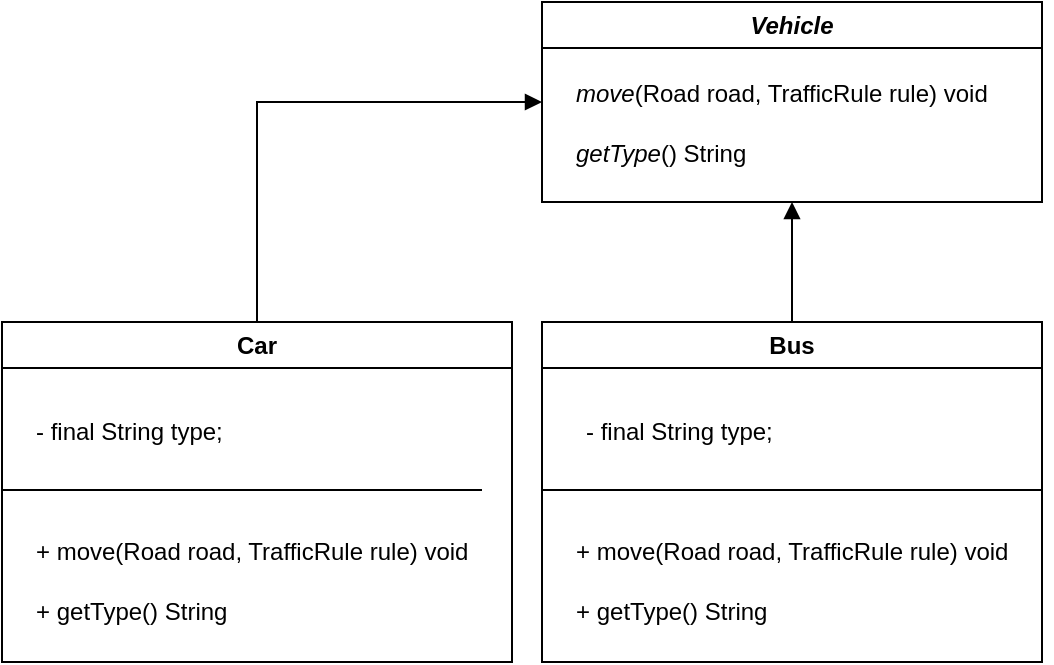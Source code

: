 <mxfile version="24.7.8">
  <diagram name="Sida-1" id="-QnTiUM40FoB1lC4DsPG">
    <mxGraphModel dx="848" dy="415" grid="1" gridSize="10" guides="1" tooltips="1" connect="1" arrows="1" fold="1" page="1" pageScale="1" pageWidth="827" pageHeight="1169" math="0" shadow="0">
      <root>
        <mxCell id="0" />
        <mxCell id="1" parent="0" />
        <mxCell id="bS8BetDVuJCKKr0yRUMI-1" value="&lt;i&gt;Vehicle&lt;/i&gt;" style="swimlane;whiteSpace=wrap;html=1;" vertex="1" parent="1">
          <mxGeometry x="340" y="140" width="250" height="100" as="geometry" />
        </mxCell>
        <mxCell id="bS8BetDVuJCKKr0yRUMI-2" value="&lt;i&gt;move&lt;/i&gt;(Road road, TrafficRule rule) void" style="text;html=1;align=left;verticalAlign=middle;resizable=0;points=[];autosize=1;strokeColor=none;fillColor=none;" vertex="1" parent="bS8BetDVuJCKKr0yRUMI-1">
          <mxGeometry x="15" y="31" width="230" height="30" as="geometry" />
        </mxCell>
        <mxCell id="bS8BetDVuJCKKr0yRUMI-5" value="&lt;i&gt;getType&lt;/i&gt;() String" style="text;html=1;align=left;verticalAlign=middle;resizable=0;points=[];autosize=1;strokeColor=none;fillColor=none;" vertex="1" parent="bS8BetDVuJCKKr0yRUMI-1">
          <mxGeometry x="15" y="61" width="110" height="30" as="geometry" />
        </mxCell>
        <mxCell id="bS8BetDVuJCKKr0yRUMI-6" value="Car" style="swimlane;whiteSpace=wrap;html=1;" vertex="1" parent="1">
          <mxGeometry x="70" y="300" width="255" height="170" as="geometry" />
        </mxCell>
        <mxCell id="bS8BetDVuJCKKr0yRUMI-7" value="+ move(Road road, TrafficRule rule) void" style="text;html=1;align=left;verticalAlign=middle;resizable=0;points=[];autosize=1;strokeColor=none;fillColor=none;" vertex="1" parent="bS8BetDVuJCKKr0yRUMI-6">
          <mxGeometry x="15" y="100" width="240" height="30" as="geometry" />
        </mxCell>
        <mxCell id="bS8BetDVuJCKKr0yRUMI-8" value="+ getType() String" style="text;html=1;align=left;verticalAlign=middle;resizable=0;points=[];autosize=1;strokeColor=none;fillColor=none;" vertex="1" parent="bS8BetDVuJCKKr0yRUMI-6">
          <mxGeometry x="15" y="130" width="120" height="30" as="geometry" />
        </mxCell>
        <mxCell id="bS8BetDVuJCKKr0yRUMI-12" value="" style="line;strokeWidth=1;fillColor=none;align=left;verticalAlign=middle;spacingTop=-1;spacingLeft=3;spacingRight=3;rotatable=0;labelPosition=right;points=[];portConstraint=eastwest;strokeColor=inherit;" vertex="1" parent="bS8BetDVuJCKKr0yRUMI-6">
          <mxGeometry y="80" width="240" height="8" as="geometry" />
        </mxCell>
        <mxCell id="bS8BetDVuJCKKr0yRUMI-41" value="- final String type;" style="text;html=1;align=left;verticalAlign=middle;resizable=0;points=[];autosize=1;strokeColor=none;fillColor=none;" vertex="1" parent="bS8BetDVuJCKKr0yRUMI-6">
          <mxGeometry x="15" y="40" width="120" height="30" as="geometry" />
        </mxCell>
        <mxCell id="bS8BetDVuJCKKr0yRUMI-25" value="Bus" style="swimlane;whiteSpace=wrap;html=1;" vertex="1" parent="1">
          <mxGeometry x="340" y="300" width="250" height="170" as="geometry" />
        </mxCell>
        <mxCell id="bS8BetDVuJCKKr0yRUMI-26" value="+ move(Road road, TrafficRule rule) void" style="text;html=1;align=left;verticalAlign=middle;resizable=0;points=[];autosize=1;strokeColor=none;fillColor=none;" vertex="1" parent="bS8BetDVuJCKKr0yRUMI-25">
          <mxGeometry x="15" y="100" width="240" height="30" as="geometry" />
        </mxCell>
        <mxCell id="bS8BetDVuJCKKr0yRUMI-27" value="+ getType() String" style="text;html=1;align=left;verticalAlign=middle;resizable=0;points=[];autosize=1;strokeColor=none;fillColor=none;" vertex="1" parent="bS8BetDVuJCKKr0yRUMI-25">
          <mxGeometry x="15" y="130" width="120" height="30" as="geometry" />
        </mxCell>
        <mxCell id="bS8BetDVuJCKKr0yRUMI-28" value="" style="line;strokeWidth=1;fillColor=none;align=left;verticalAlign=middle;spacingTop=-1;spacingLeft=3;spacingRight=3;rotatable=0;labelPosition=right;points=[];portConstraint=eastwest;strokeColor=inherit;" vertex="1" parent="bS8BetDVuJCKKr0yRUMI-25">
          <mxGeometry y="80" width="250" height="8" as="geometry" />
        </mxCell>
        <mxCell id="bS8BetDVuJCKKr0yRUMI-40" value="- final String type;" style="text;html=1;align=left;verticalAlign=middle;resizable=0;points=[];autosize=1;strokeColor=none;fillColor=none;" vertex="1" parent="bS8BetDVuJCKKr0yRUMI-25">
          <mxGeometry x="20" y="40" width="120" height="30" as="geometry" />
        </mxCell>
        <mxCell id="bS8BetDVuJCKKr0yRUMI-35" value="" style="endArrow=block;endFill=1;html=1;edgeStyle=orthogonalEdgeStyle;align=left;verticalAlign=top;rounded=0;exitX=0.5;exitY=0;exitDx=0;exitDy=0;entryX=0;entryY=0.5;entryDx=0;entryDy=0;" edge="1" parent="1" source="bS8BetDVuJCKKr0yRUMI-6" target="bS8BetDVuJCKKr0yRUMI-1">
          <mxGeometry x="-0.649" y="70" relative="1" as="geometry">
            <mxPoint x="130" y="265" as="sourcePoint" />
            <mxPoint x="280.45" y="130" as="targetPoint" />
            <mxPoint as="offset" />
          </mxGeometry>
        </mxCell>
        <mxCell id="bS8BetDVuJCKKr0yRUMI-44" value="&amp;nbsp;" style="html=1;verticalAlign=bottom;endArrow=block;curved=0;rounded=0;exitX=0.5;exitY=0;exitDx=0;exitDy=0;entryX=0.5;entryY=1;entryDx=0;entryDy=0;" edge="1" parent="1" source="bS8BetDVuJCKKr0yRUMI-25" target="bS8BetDVuJCKKr0yRUMI-1">
          <mxGeometry x="-1" y="36" width="80" relative="1" as="geometry">
            <mxPoint x="410" y="280" as="sourcePoint" />
            <mxPoint x="490" y="280" as="targetPoint" />
            <mxPoint x="-30" y="16" as="offset" />
          </mxGeometry>
        </mxCell>
      </root>
    </mxGraphModel>
  </diagram>
</mxfile>

